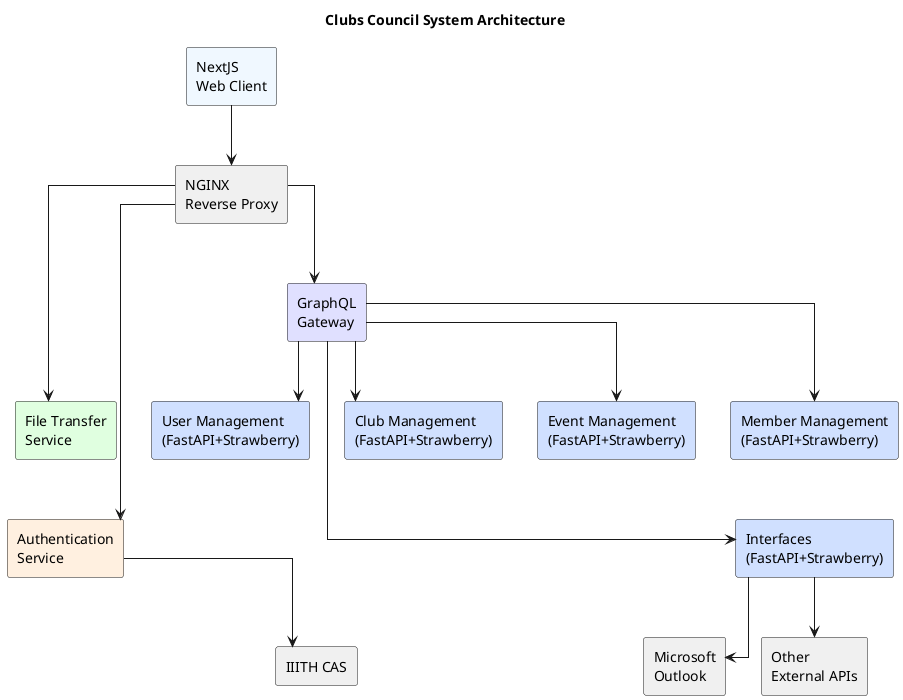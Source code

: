 @startuml
skinparam backgroundColor #ffffff
skinparam linetype ortho

title Clubs Council System Architecture

rectangle "NextJS\nWeb Client" as NextJSClient #f0f8ff

rectangle "NGINX\nReverse Proxy" as NginxProxy #f0f0f0
rectangle "File Transfer\nService" as FileTransfer #e0ffe0
rectangle "GraphQL\nGateway" as GraphQLGateway #e0e0ff
rectangle "Authentication\nService" as AuthService #fff0e0

rectangle "User Management\n(FastAPI+Strawberry)" as UserMicroservice #d0e0ff
rectangle "Club Management\n(FastAPI+Strawberry)" as ClubMicroservice #d0e0ff
rectangle "Event Management\n(FastAPI+Strawberry)" as EventMicroservice #d0e0ff
rectangle "Member Management\n(FastAPI+Strawberry)" as MemberMicroservice #d0e0ff
rectangle "Interfaces\n(FastAPI+Strawberry)" as InterfacesMicroservice #d0e0ff

rectangle "IIITH CAS" as IIIT_CAS #f0f0f0
rectangle "Microsoft\nOutlook" as Outlook #f0f0f0
rectangle "Other\nExternal APIs" as ExternalAPIs #f0f0f0

NextJSClient --> NginxProxy
NginxProxy --> GraphQLGateway
NginxProxy --> FileTransfer
NginxProxy --> AuthService
AuthService --> IIIT_CAS
GraphQLGateway --> UserMicroservice
GraphQLGateway --> ClubMicroservice
GraphQLGateway --> EventMicroservice
GraphQLGateway --> MemberMicroservice
GraphQLGateway --> InterfacesMicroservice
InterfacesMicroservice --> Outlook
InterfacesMicroservice --> ExternalAPIs

NginxProxy -[hidden]d- GraphQLGateway
GraphQLGateway -[hidden]d- FileTransfer
FileTransfer -[hidden]d- AuthService

UserMicroservice -[hidden]r- ClubMicroservice
ClubMicroservice -[hidden]r- EventMicroservice
EventMicroservice -[hidden]r- MemberMicroservice
MemberMicroservice -[hidden]r- InterfacesMicroservice

IIIT_CAS -[hidden]r- Outlook
Outlook -[hidden]r- ExternalAPIs
@enduml
